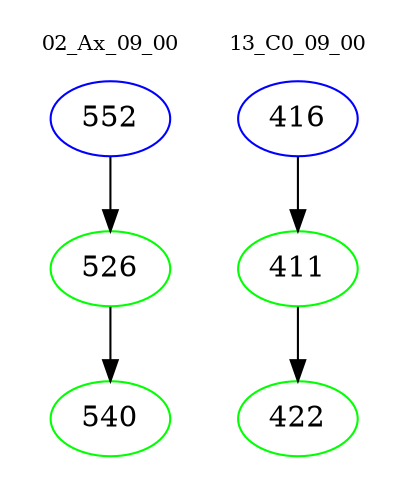 digraph{
subgraph cluster_0 {
color = white
label = "02_Ax_09_00";
fontsize=10;
T0_552 [label="552", color="blue"]
T0_552 -> T0_526 [color="black"]
T0_526 [label="526", color="green"]
T0_526 -> T0_540 [color="black"]
T0_540 [label="540", color="green"]
}
subgraph cluster_1 {
color = white
label = "13_C0_09_00";
fontsize=10;
T1_416 [label="416", color="blue"]
T1_416 -> T1_411 [color="black"]
T1_411 [label="411", color="green"]
T1_411 -> T1_422 [color="black"]
T1_422 [label="422", color="green"]
}
}
